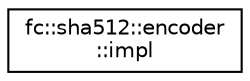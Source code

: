 digraph "Graphical Class Hierarchy"
{
  edge [fontname="Helvetica",fontsize="10",labelfontname="Helvetica",labelfontsize="10"];
  node [fontname="Helvetica",fontsize="10",shape=record];
  rankdir="LR";
  Node0 [label="fc::sha512::encoder\l::impl",height=0.2,width=0.4,color="black", fillcolor="white", style="filled",URL="$structfc_1_1sha512_1_1encoder_1_1impl.html"];
}
